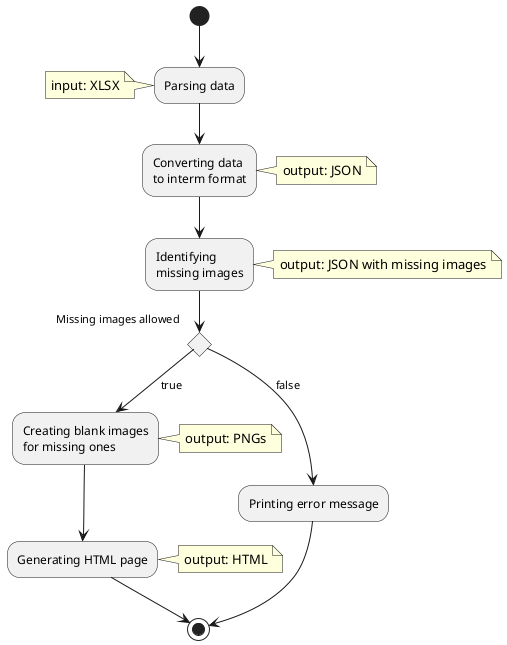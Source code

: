 @startuml

(*) --> "Parsing data"
note left: input: XLSX
--> "Converting data\nto interm format"
note right: output: JSON
--> "Identifying\nmissing images"
note right: output: JSON with missing images
if "Missing images allowed" then
    --> [true] "Creating blank images\nfor missing ones"
    note right: output: PNGs
    --> "Generating HTML page"
    note right: output: HTML
    --> (*)
else
    --> [false] "Printing error message"
    --> (*)
endif

@enduml